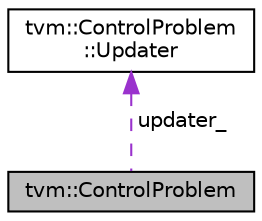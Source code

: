 digraph "tvm::ControlProblem"
{
 // LATEX_PDF_SIZE
  edge [fontname="Helvetica",fontsize="10",labelfontname="Helvetica",labelfontsize="10"];
  node [fontname="Helvetica",fontsize="10",shape=record];
  Node1 [label="tvm::ControlProblem",height=0.2,width=0.4,color="black", fillcolor="grey75", style="filled", fontcolor="black",tooltip=" "];
  Node2 -> Node1 [dir="back",color="darkorchid3",fontsize="10",style="dashed",label=" updater_" ,fontname="Helvetica"];
  Node2 [label="tvm::ControlProblem\l::Updater",height=0.2,width=0.4,color="black", fillcolor="white", style="filled",URL="$classtvm_1_1ControlProblem_1_1Updater.html",tooltip=" "];
}
